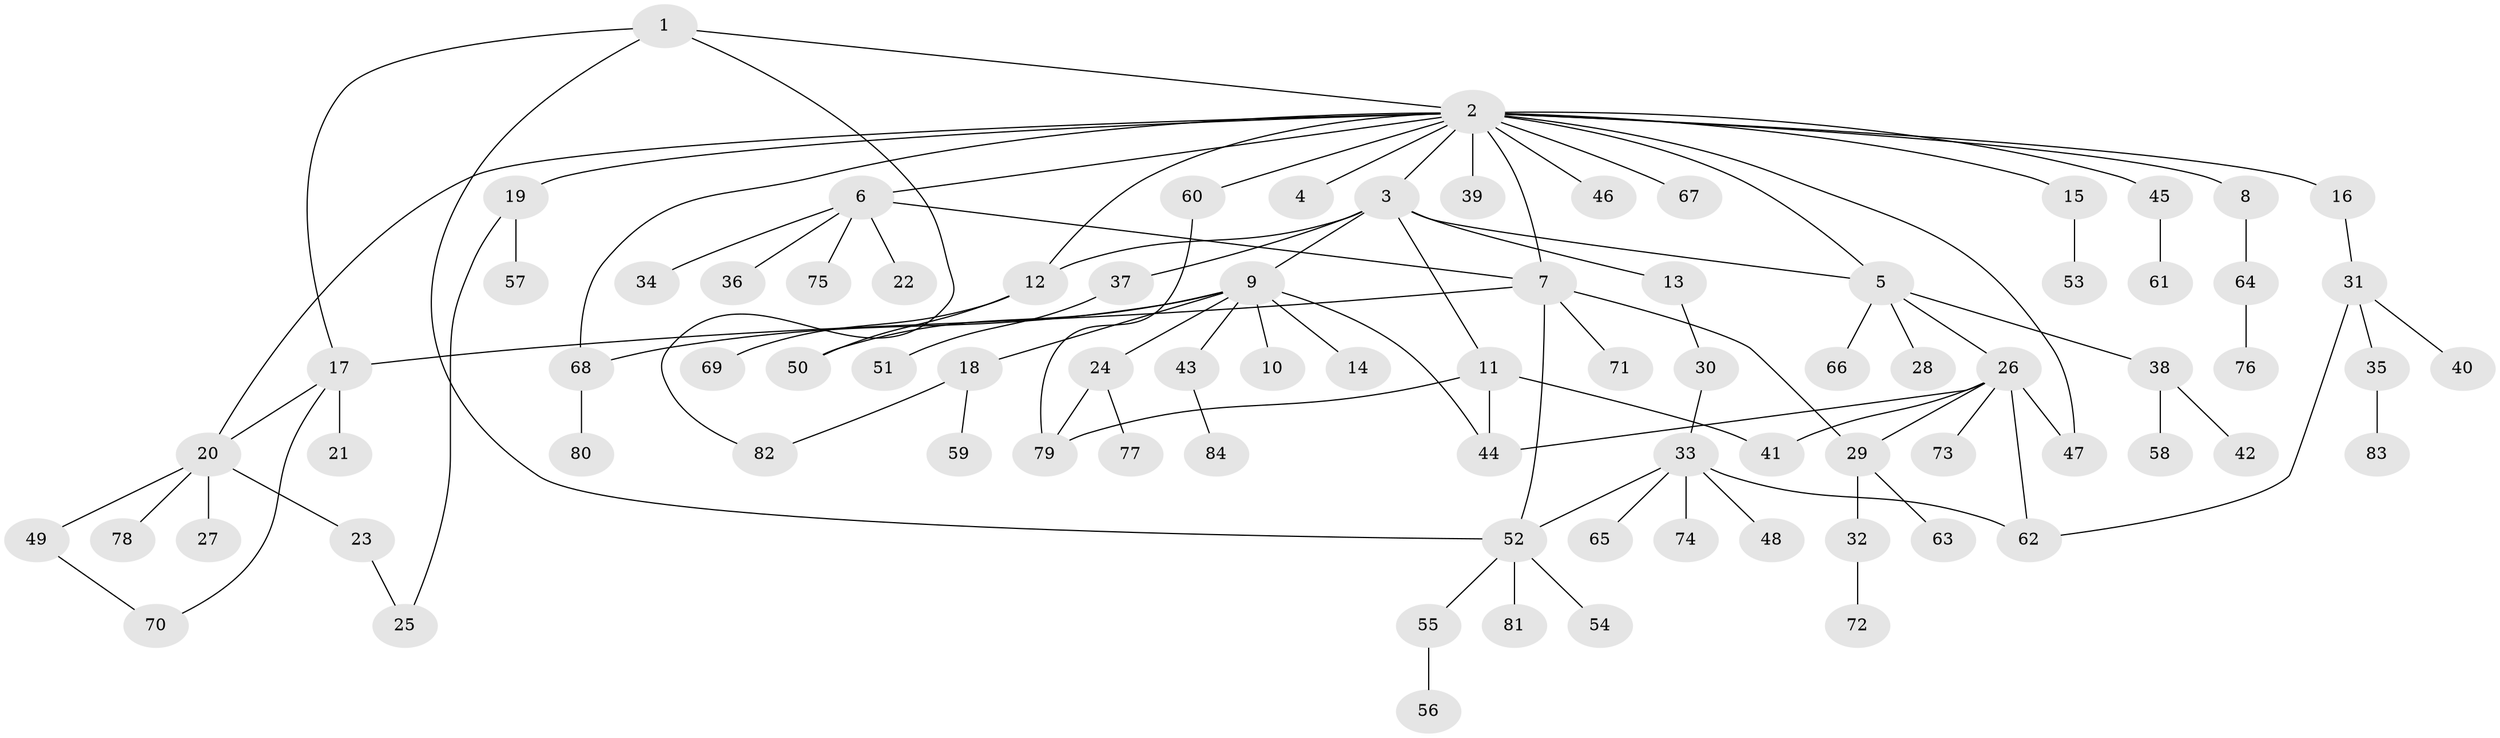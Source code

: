 // Generated by graph-tools (version 1.1) at 2025/11/02/27/25 16:11:16]
// undirected, 84 vertices, 104 edges
graph export_dot {
graph [start="1"]
  node [color=gray90,style=filled];
  1;
  2;
  3;
  4;
  5;
  6;
  7;
  8;
  9;
  10;
  11;
  12;
  13;
  14;
  15;
  16;
  17;
  18;
  19;
  20;
  21;
  22;
  23;
  24;
  25;
  26;
  27;
  28;
  29;
  30;
  31;
  32;
  33;
  34;
  35;
  36;
  37;
  38;
  39;
  40;
  41;
  42;
  43;
  44;
  45;
  46;
  47;
  48;
  49;
  50;
  51;
  52;
  53;
  54;
  55;
  56;
  57;
  58;
  59;
  60;
  61;
  62;
  63;
  64;
  65;
  66;
  67;
  68;
  69;
  70;
  71;
  72;
  73;
  74;
  75;
  76;
  77;
  78;
  79;
  80;
  81;
  82;
  83;
  84;
  1 -- 2;
  1 -- 17;
  1 -- 52;
  1 -- 82;
  2 -- 3;
  2 -- 4;
  2 -- 5;
  2 -- 6;
  2 -- 7;
  2 -- 8;
  2 -- 12;
  2 -- 15;
  2 -- 16;
  2 -- 19;
  2 -- 20;
  2 -- 39;
  2 -- 45;
  2 -- 46;
  2 -- 47;
  2 -- 60;
  2 -- 67;
  2 -- 68;
  3 -- 5;
  3 -- 9;
  3 -- 11;
  3 -- 12;
  3 -- 13;
  3 -- 37;
  5 -- 26;
  5 -- 28;
  5 -- 38;
  5 -- 66;
  6 -- 7;
  6 -- 22;
  6 -- 34;
  6 -- 36;
  6 -- 75;
  7 -- 17;
  7 -- 29;
  7 -- 52;
  7 -- 71;
  8 -- 64;
  9 -- 10;
  9 -- 14;
  9 -- 18;
  9 -- 24;
  9 -- 43;
  9 -- 44;
  9 -- 50;
  9 -- 68;
  11 -- 41;
  11 -- 44;
  11 -- 79;
  12 -- 50;
  12 -- 69;
  13 -- 30;
  15 -- 53;
  16 -- 31;
  17 -- 20;
  17 -- 21;
  17 -- 70;
  18 -- 59;
  18 -- 82;
  19 -- 25;
  19 -- 57;
  20 -- 23;
  20 -- 27;
  20 -- 49;
  20 -- 78;
  23 -- 25;
  24 -- 77;
  24 -- 79;
  26 -- 29;
  26 -- 41;
  26 -- 44;
  26 -- 47;
  26 -- 62;
  26 -- 73;
  29 -- 32;
  29 -- 63;
  30 -- 33;
  31 -- 35;
  31 -- 40;
  31 -- 62;
  32 -- 72;
  33 -- 48;
  33 -- 52;
  33 -- 62;
  33 -- 65;
  33 -- 74;
  35 -- 83;
  37 -- 51;
  38 -- 42;
  38 -- 58;
  43 -- 84;
  45 -- 61;
  49 -- 70;
  52 -- 54;
  52 -- 55;
  52 -- 81;
  55 -- 56;
  60 -- 79;
  64 -- 76;
  68 -- 80;
}
